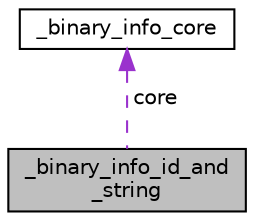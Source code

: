 digraph "_binary_info_id_and_string"
{
 // LATEX_PDF_SIZE
  edge [fontname="Helvetica",fontsize="10",labelfontname="Helvetica",labelfontsize="10"];
  node [fontname="Helvetica",fontsize="10",shape=record];
  Node1 [label="_binary_info_id_and\l_string",height=0.2,width=0.4,color="black", fillcolor="grey75", style="filled", fontcolor="black",tooltip=" "];
  Node2 -> Node1 [dir="back",color="darkorchid3",fontsize="10",style="dashed",label=" core" ,fontname="Helvetica"];
  Node2 [label="_binary_info_core",height=0.2,width=0.4,color="black", fillcolor="white", style="filled",URL="$struct__binary__info__core.html",tooltip=" "];
}
